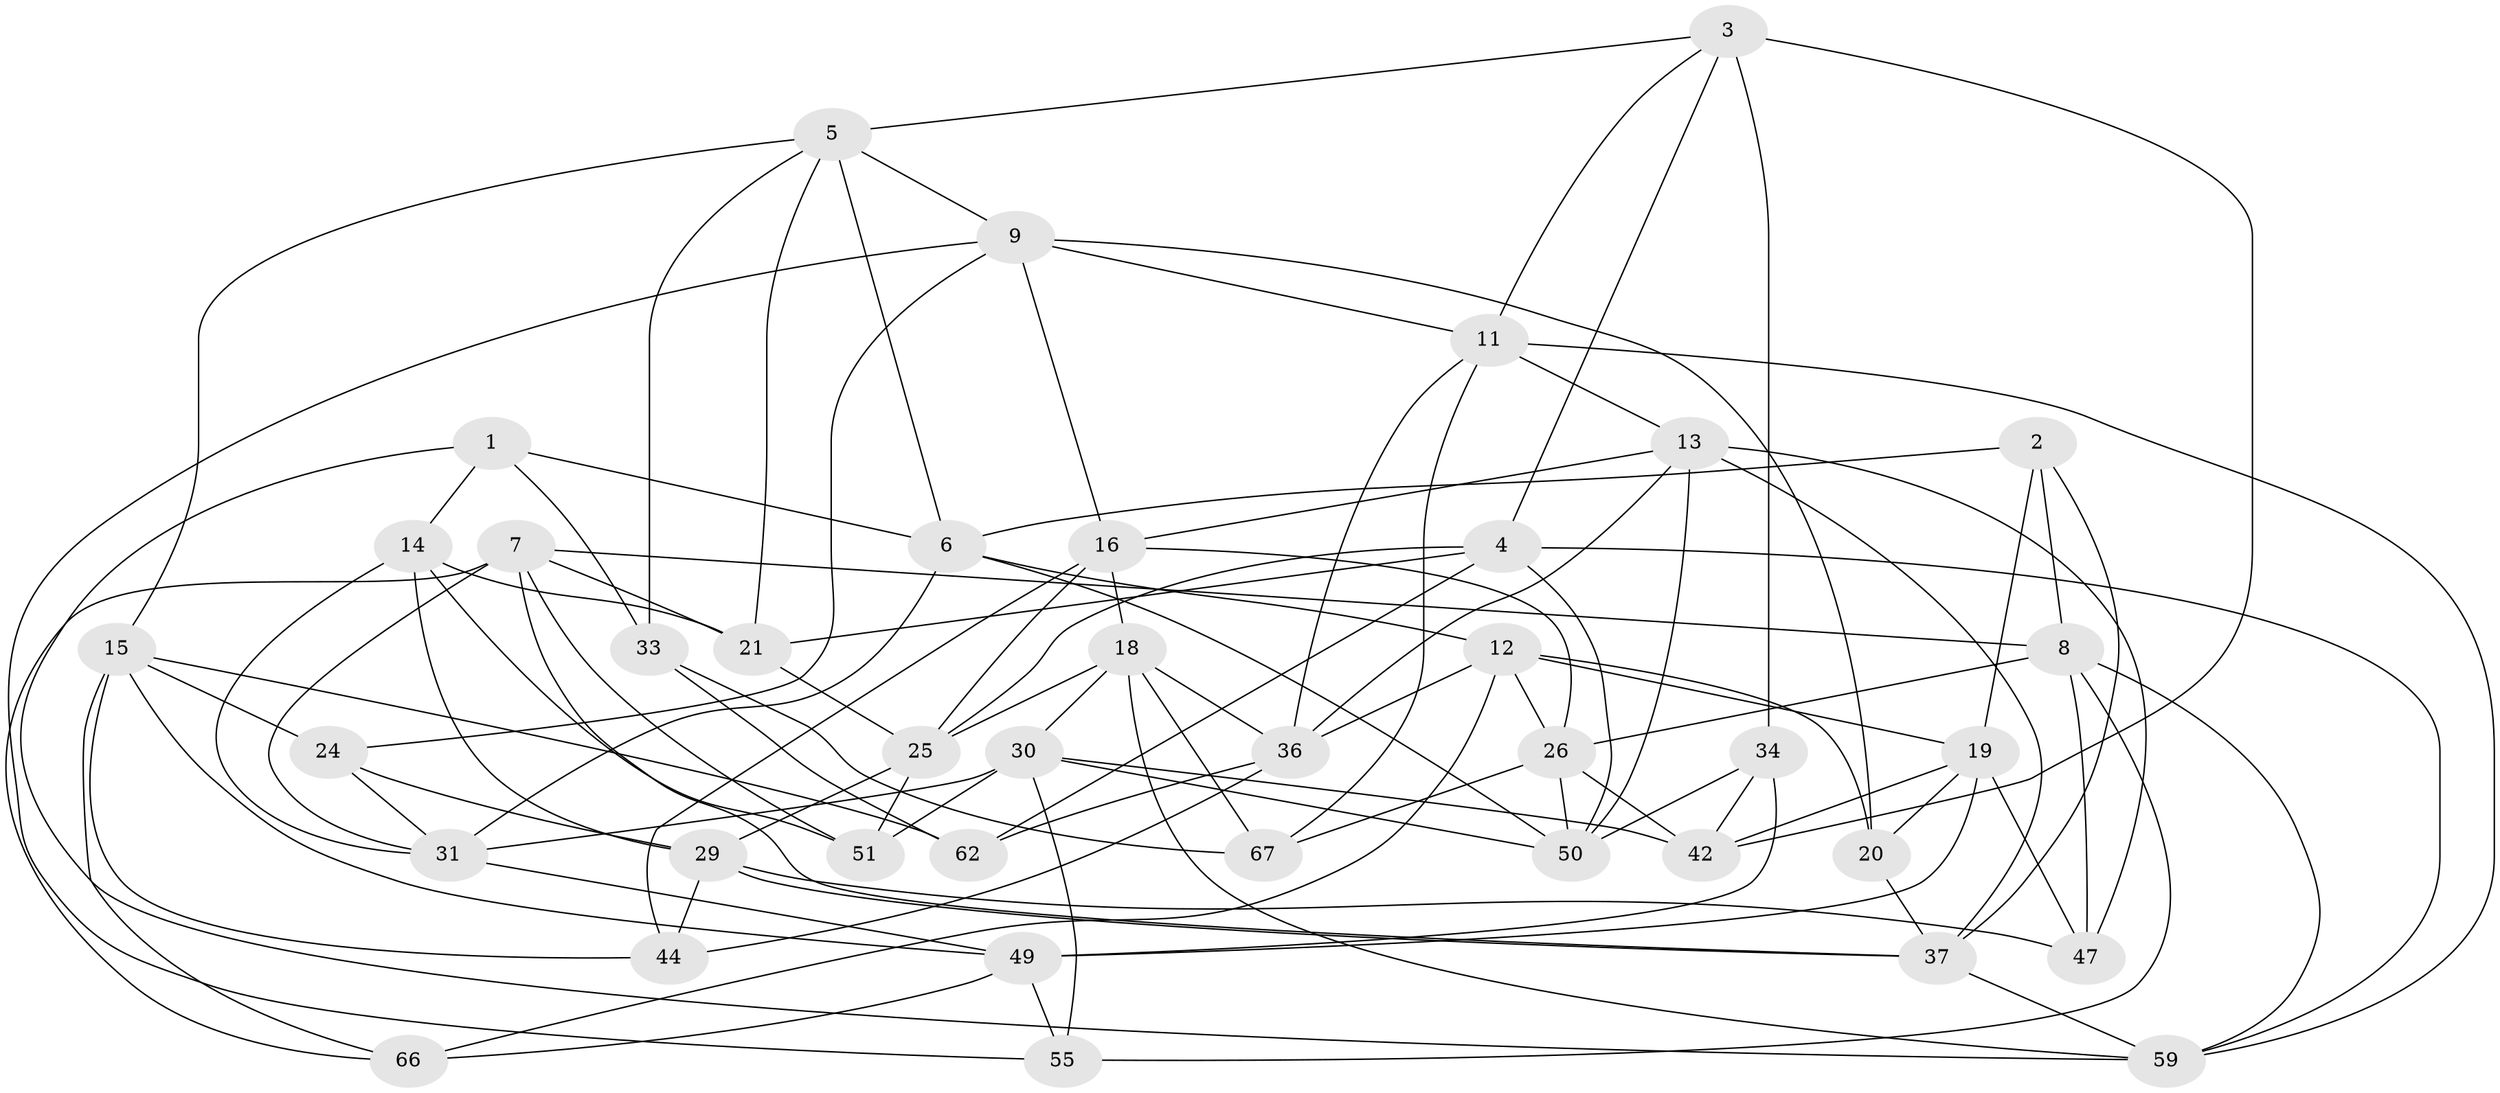 // original degree distribution, {4: 1.0}
// Generated by graph-tools (version 1.1) at 2025/11/02/27/25 16:11:43]
// undirected, 40 vertices, 105 edges
graph export_dot {
graph [start="1"]
  node [color=gray90,style=filled];
  1;
  2;
  3 [super="+39"];
  4 [super="+52"];
  5 [super="+56"];
  6 [super="+64"];
  7 [super="+23"];
  8 [super="+40"];
  9 [super="+10"];
  11 [super="+35"];
  12 [super="+28"];
  13 [super="+63"];
  14 [super="+65"];
  15 [super="+45"];
  16 [super="+17"];
  18 [super="+27"];
  19 [super="+22"];
  20;
  21 [super="+57"];
  24;
  25 [super="+43"];
  26 [super="+41"];
  29 [super="+46"];
  30 [super="+58"];
  31 [super="+32"];
  33;
  34;
  36 [super="+38"];
  37 [super="+60"];
  42 [super="+48"];
  44;
  47;
  49 [super="+53"];
  50 [super="+54"];
  51;
  55;
  59 [super="+61"];
  62;
  66;
  67;
  1 -- 59;
  1 -- 14;
  1 -- 6;
  1 -- 33;
  2 -- 6;
  2 -- 37;
  2 -- 8;
  2 -- 19;
  3 -- 42 [weight=2];
  3 -- 4;
  3 -- 34;
  3 -- 11;
  3 -- 5;
  4 -- 59;
  4 -- 25;
  4 -- 50;
  4 -- 62;
  4 -- 21;
  5 -- 33;
  5 -- 21;
  5 -- 9;
  5 -- 6;
  5 -- 15;
  6 -- 50;
  6 -- 12;
  6 -- 31;
  7 -- 51;
  7 -- 37;
  7 -- 8;
  7 -- 66;
  7 -- 31;
  7 -- 21;
  8 -- 55;
  8 -- 47;
  8 -- 59;
  8 -- 26;
  9 -- 24;
  9 -- 16;
  9 -- 11;
  9 -- 20;
  9 -- 55;
  11 -- 59;
  11 -- 67;
  11 -- 36;
  11 -- 13;
  12 -- 20;
  12 -- 36;
  12 -- 26;
  12 -- 19;
  12 -- 66;
  13 -- 16;
  13 -- 47;
  13 -- 50;
  13 -- 37;
  13 -- 36;
  14 -- 21 [weight=2];
  14 -- 51;
  14 -- 29;
  14 -- 31;
  15 -- 44;
  15 -- 62;
  15 -- 66;
  15 -- 24;
  15 -- 49;
  16 -- 44;
  16 -- 25;
  16 -- 18;
  16 -- 26;
  18 -- 30;
  18 -- 25;
  18 -- 59;
  18 -- 67;
  18 -- 36;
  19 -- 42;
  19 -- 47;
  19 -- 49;
  19 -- 20;
  20 -- 37;
  21 -- 25;
  24 -- 29;
  24 -- 31;
  25 -- 29;
  25 -- 51;
  26 -- 67;
  26 -- 50;
  26 -- 42;
  29 -- 44;
  29 -- 37;
  29 -- 47;
  30 -- 50;
  30 -- 55;
  30 -- 51;
  30 -- 42;
  30 -- 31;
  31 -- 49;
  33 -- 62;
  33 -- 67;
  34 -- 49;
  34 -- 50;
  34 -- 42;
  36 -- 62;
  36 -- 44;
  37 -- 59;
  49 -- 66;
  49 -- 55;
}
